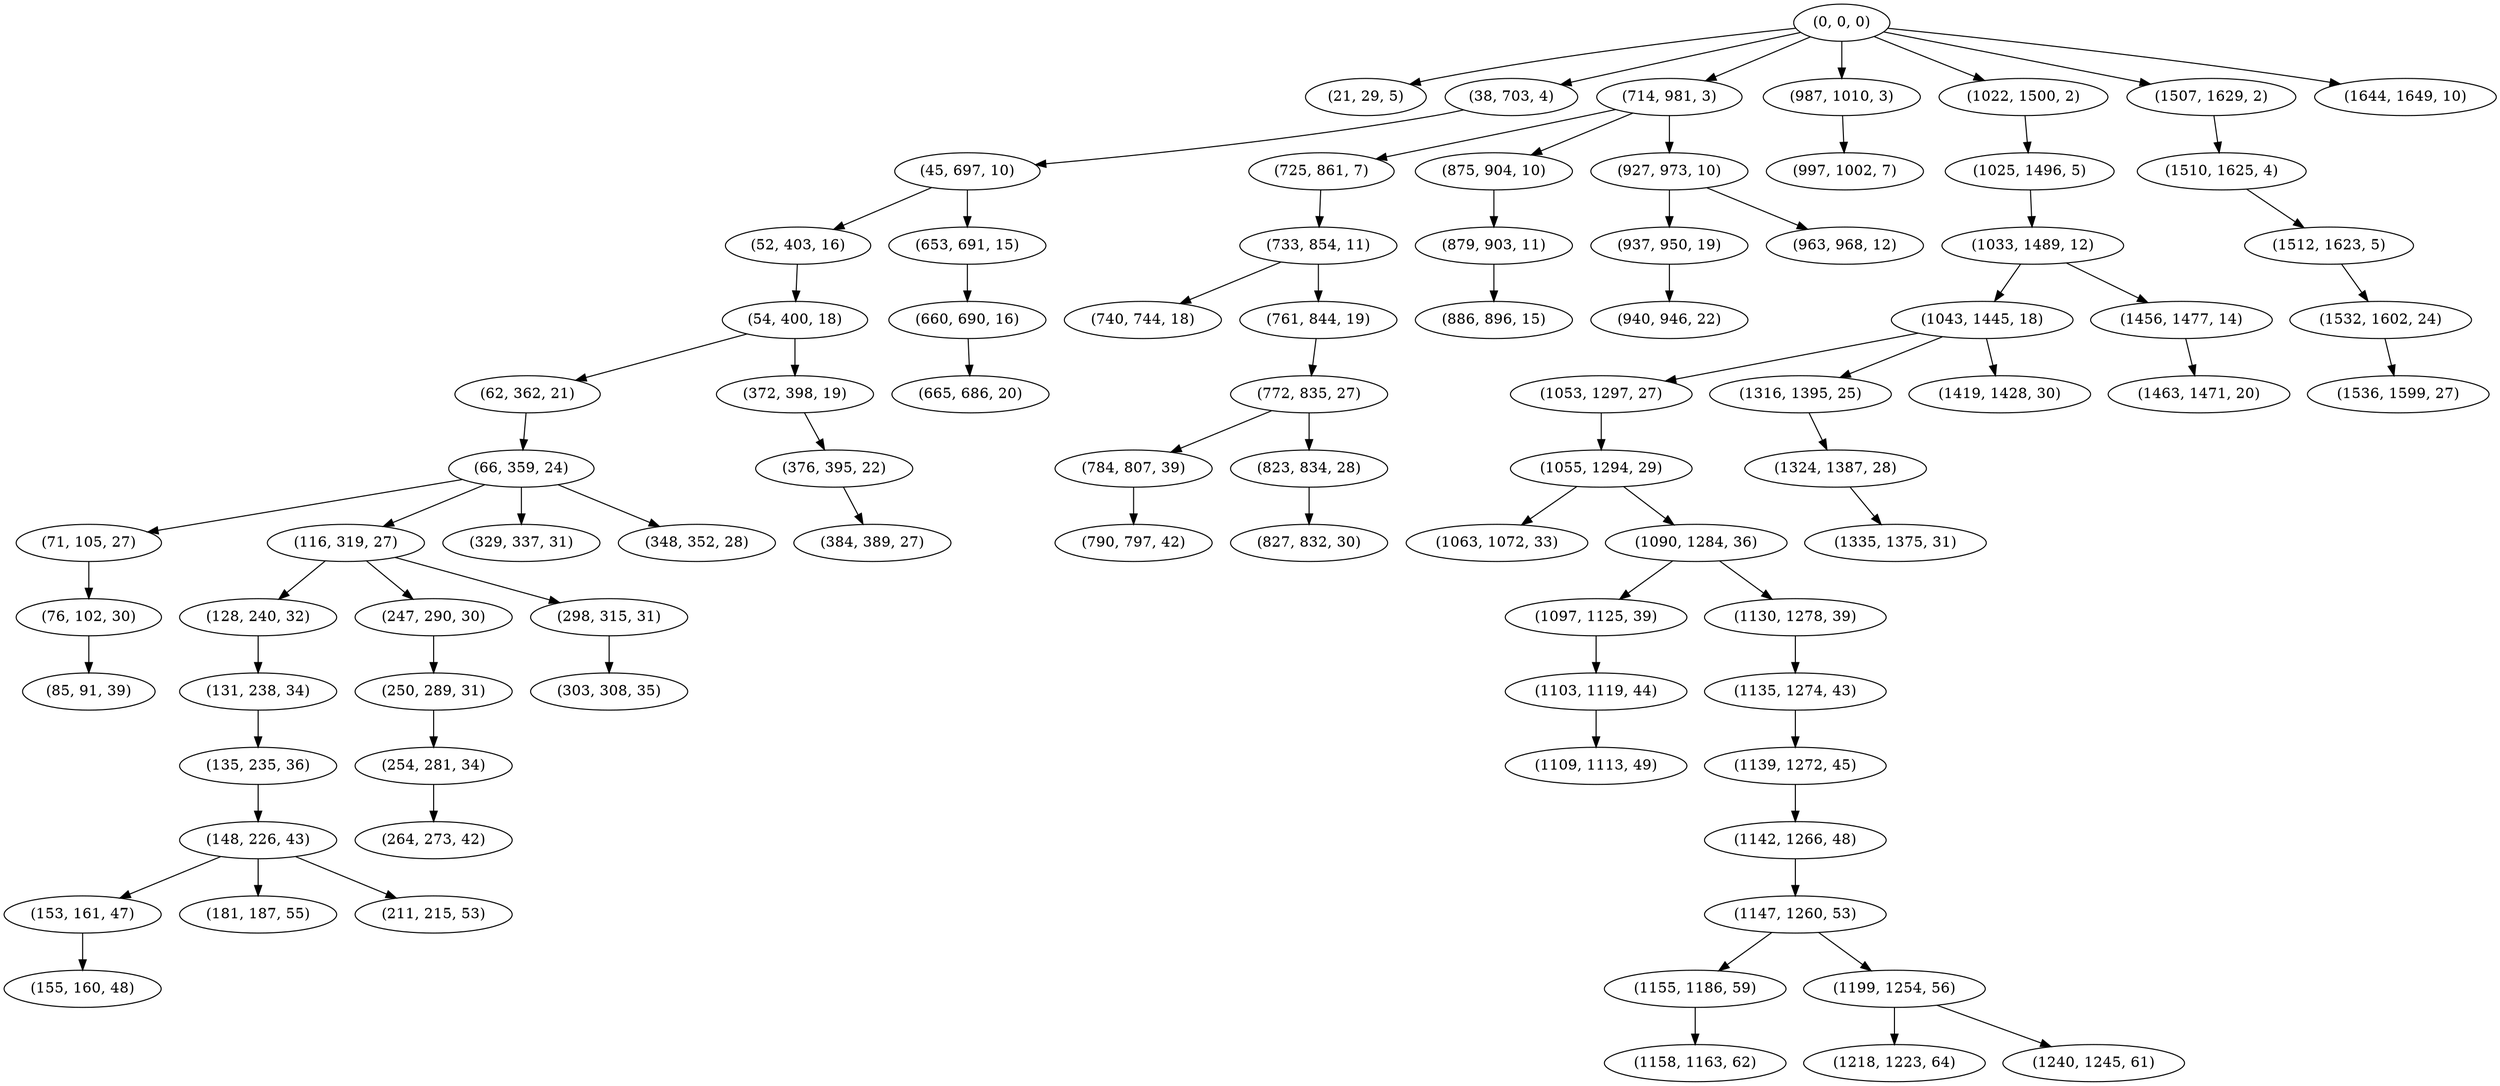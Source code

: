digraph tree {
    "(0, 0, 0)";
    "(21, 29, 5)";
    "(38, 703, 4)";
    "(45, 697, 10)";
    "(52, 403, 16)";
    "(54, 400, 18)";
    "(62, 362, 21)";
    "(66, 359, 24)";
    "(71, 105, 27)";
    "(76, 102, 30)";
    "(85, 91, 39)";
    "(116, 319, 27)";
    "(128, 240, 32)";
    "(131, 238, 34)";
    "(135, 235, 36)";
    "(148, 226, 43)";
    "(153, 161, 47)";
    "(155, 160, 48)";
    "(181, 187, 55)";
    "(211, 215, 53)";
    "(247, 290, 30)";
    "(250, 289, 31)";
    "(254, 281, 34)";
    "(264, 273, 42)";
    "(298, 315, 31)";
    "(303, 308, 35)";
    "(329, 337, 31)";
    "(348, 352, 28)";
    "(372, 398, 19)";
    "(376, 395, 22)";
    "(384, 389, 27)";
    "(653, 691, 15)";
    "(660, 690, 16)";
    "(665, 686, 20)";
    "(714, 981, 3)";
    "(725, 861, 7)";
    "(733, 854, 11)";
    "(740, 744, 18)";
    "(761, 844, 19)";
    "(772, 835, 27)";
    "(784, 807, 39)";
    "(790, 797, 42)";
    "(823, 834, 28)";
    "(827, 832, 30)";
    "(875, 904, 10)";
    "(879, 903, 11)";
    "(886, 896, 15)";
    "(927, 973, 10)";
    "(937, 950, 19)";
    "(940, 946, 22)";
    "(963, 968, 12)";
    "(987, 1010, 3)";
    "(997, 1002, 7)";
    "(1022, 1500, 2)";
    "(1025, 1496, 5)";
    "(1033, 1489, 12)";
    "(1043, 1445, 18)";
    "(1053, 1297, 27)";
    "(1055, 1294, 29)";
    "(1063, 1072, 33)";
    "(1090, 1284, 36)";
    "(1097, 1125, 39)";
    "(1103, 1119, 44)";
    "(1109, 1113, 49)";
    "(1130, 1278, 39)";
    "(1135, 1274, 43)";
    "(1139, 1272, 45)";
    "(1142, 1266, 48)";
    "(1147, 1260, 53)";
    "(1155, 1186, 59)";
    "(1158, 1163, 62)";
    "(1199, 1254, 56)";
    "(1218, 1223, 64)";
    "(1240, 1245, 61)";
    "(1316, 1395, 25)";
    "(1324, 1387, 28)";
    "(1335, 1375, 31)";
    "(1419, 1428, 30)";
    "(1456, 1477, 14)";
    "(1463, 1471, 20)";
    "(1507, 1629, 2)";
    "(1510, 1625, 4)";
    "(1512, 1623, 5)";
    "(1532, 1602, 24)";
    "(1536, 1599, 27)";
    "(1644, 1649, 10)";
    "(0, 0, 0)" -> "(21, 29, 5)";
    "(0, 0, 0)" -> "(38, 703, 4)";
    "(0, 0, 0)" -> "(714, 981, 3)";
    "(0, 0, 0)" -> "(987, 1010, 3)";
    "(0, 0, 0)" -> "(1022, 1500, 2)";
    "(0, 0, 0)" -> "(1507, 1629, 2)";
    "(0, 0, 0)" -> "(1644, 1649, 10)";
    "(38, 703, 4)" -> "(45, 697, 10)";
    "(45, 697, 10)" -> "(52, 403, 16)";
    "(45, 697, 10)" -> "(653, 691, 15)";
    "(52, 403, 16)" -> "(54, 400, 18)";
    "(54, 400, 18)" -> "(62, 362, 21)";
    "(54, 400, 18)" -> "(372, 398, 19)";
    "(62, 362, 21)" -> "(66, 359, 24)";
    "(66, 359, 24)" -> "(71, 105, 27)";
    "(66, 359, 24)" -> "(116, 319, 27)";
    "(66, 359, 24)" -> "(329, 337, 31)";
    "(66, 359, 24)" -> "(348, 352, 28)";
    "(71, 105, 27)" -> "(76, 102, 30)";
    "(76, 102, 30)" -> "(85, 91, 39)";
    "(116, 319, 27)" -> "(128, 240, 32)";
    "(116, 319, 27)" -> "(247, 290, 30)";
    "(116, 319, 27)" -> "(298, 315, 31)";
    "(128, 240, 32)" -> "(131, 238, 34)";
    "(131, 238, 34)" -> "(135, 235, 36)";
    "(135, 235, 36)" -> "(148, 226, 43)";
    "(148, 226, 43)" -> "(153, 161, 47)";
    "(148, 226, 43)" -> "(181, 187, 55)";
    "(148, 226, 43)" -> "(211, 215, 53)";
    "(153, 161, 47)" -> "(155, 160, 48)";
    "(247, 290, 30)" -> "(250, 289, 31)";
    "(250, 289, 31)" -> "(254, 281, 34)";
    "(254, 281, 34)" -> "(264, 273, 42)";
    "(298, 315, 31)" -> "(303, 308, 35)";
    "(372, 398, 19)" -> "(376, 395, 22)";
    "(376, 395, 22)" -> "(384, 389, 27)";
    "(653, 691, 15)" -> "(660, 690, 16)";
    "(660, 690, 16)" -> "(665, 686, 20)";
    "(714, 981, 3)" -> "(725, 861, 7)";
    "(714, 981, 3)" -> "(875, 904, 10)";
    "(714, 981, 3)" -> "(927, 973, 10)";
    "(725, 861, 7)" -> "(733, 854, 11)";
    "(733, 854, 11)" -> "(740, 744, 18)";
    "(733, 854, 11)" -> "(761, 844, 19)";
    "(761, 844, 19)" -> "(772, 835, 27)";
    "(772, 835, 27)" -> "(784, 807, 39)";
    "(772, 835, 27)" -> "(823, 834, 28)";
    "(784, 807, 39)" -> "(790, 797, 42)";
    "(823, 834, 28)" -> "(827, 832, 30)";
    "(875, 904, 10)" -> "(879, 903, 11)";
    "(879, 903, 11)" -> "(886, 896, 15)";
    "(927, 973, 10)" -> "(937, 950, 19)";
    "(927, 973, 10)" -> "(963, 968, 12)";
    "(937, 950, 19)" -> "(940, 946, 22)";
    "(987, 1010, 3)" -> "(997, 1002, 7)";
    "(1022, 1500, 2)" -> "(1025, 1496, 5)";
    "(1025, 1496, 5)" -> "(1033, 1489, 12)";
    "(1033, 1489, 12)" -> "(1043, 1445, 18)";
    "(1033, 1489, 12)" -> "(1456, 1477, 14)";
    "(1043, 1445, 18)" -> "(1053, 1297, 27)";
    "(1043, 1445, 18)" -> "(1316, 1395, 25)";
    "(1043, 1445, 18)" -> "(1419, 1428, 30)";
    "(1053, 1297, 27)" -> "(1055, 1294, 29)";
    "(1055, 1294, 29)" -> "(1063, 1072, 33)";
    "(1055, 1294, 29)" -> "(1090, 1284, 36)";
    "(1090, 1284, 36)" -> "(1097, 1125, 39)";
    "(1090, 1284, 36)" -> "(1130, 1278, 39)";
    "(1097, 1125, 39)" -> "(1103, 1119, 44)";
    "(1103, 1119, 44)" -> "(1109, 1113, 49)";
    "(1130, 1278, 39)" -> "(1135, 1274, 43)";
    "(1135, 1274, 43)" -> "(1139, 1272, 45)";
    "(1139, 1272, 45)" -> "(1142, 1266, 48)";
    "(1142, 1266, 48)" -> "(1147, 1260, 53)";
    "(1147, 1260, 53)" -> "(1155, 1186, 59)";
    "(1147, 1260, 53)" -> "(1199, 1254, 56)";
    "(1155, 1186, 59)" -> "(1158, 1163, 62)";
    "(1199, 1254, 56)" -> "(1218, 1223, 64)";
    "(1199, 1254, 56)" -> "(1240, 1245, 61)";
    "(1316, 1395, 25)" -> "(1324, 1387, 28)";
    "(1324, 1387, 28)" -> "(1335, 1375, 31)";
    "(1456, 1477, 14)" -> "(1463, 1471, 20)";
    "(1507, 1629, 2)" -> "(1510, 1625, 4)";
    "(1510, 1625, 4)" -> "(1512, 1623, 5)";
    "(1512, 1623, 5)" -> "(1532, 1602, 24)";
    "(1532, 1602, 24)" -> "(1536, 1599, 27)";
}

